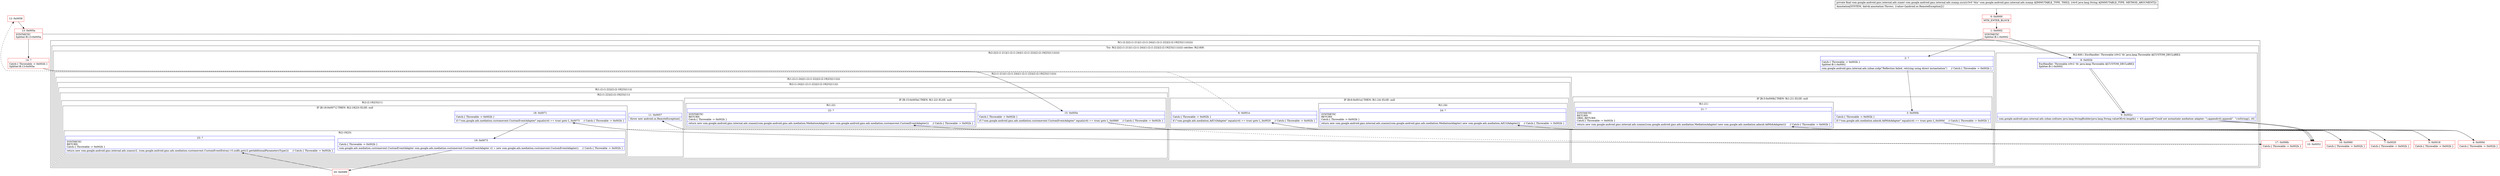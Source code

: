 digraph "CFG forcom.google.android.gms.internal.ads.zzamp.zzcx(Ljava\/lang\/String;)Lcom\/google\/android\/gms\/internal\/ads\/zzamt;" {
subgraph cluster_Region_249172900 {
label = "R(1:(2:2|(2:(1:21)|(1:(2:(1:24)|(1:(2:(1:22)|(2:(2:19|23)|11))))))))";
node [shape=record,color=blue];
subgraph cluster_TryCatchRegion_362647633 {
label = "Try: R(2:2|(2:(1:21)|(1:(2:(1:24)|(1:(2:(1:22)|(2:(2:19|23)|11))))))) catches: R(2:8|9)";
node [shape=record,color=blue];
subgraph cluster_Region_1380999469 {
label = "R(2:2|(2:(1:21)|(1:(2:(1:24)|(1:(2:(1:22)|(2:(2:19|23)|11)))))))";
node [shape=record,color=blue];
Node_2 [shape=record,label="{2\:\ ?|Catch:\{ Throwable \-\> 0x002b \}\lSplitter:B:1:0x0002\l|com.google.android.gms.internal.ads.zzbae.zzdp(\"Reflection failed, retrying using direct instantiation\")     \/\/ Catch:\{ Throwable \-\> 0x002b \}\l}"];
subgraph cluster_Region_577422122 {
label = "R(2:(1:21)|(1:(2:(1:24)|(1:(2:(1:22)|(2:(2:19|23)|11))))))";
node [shape=record,color=blue];
subgraph cluster_IfRegion_2087957488 {
label = "IF [B:3:0x000b] THEN: R(1:21) ELSE: null";
node [shape=record,color=blue];
Node_3 [shape=record,label="{3\:\ 0x000b|Catch:\{ Throwable \-\> 0x002b \}\l|if (\"com.google.ads.mediation.admob.AdMobAdapter\".equals(r4) == true) goto L_0x000d     \/\/ Catch:\{ Throwable \-\> 0x002b \}\l}"];
subgraph cluster_Region_93698871 {
label = "R(1:21)";
node [shape=record,color=blue];
Node_21 [shape=record,label="{21\:\ ?|SYNTHETIC\lRETURN\lORIG_RETURN\lCatch:\{ Throwable \-\> 0x002b \}\l|return new com.google.android.gms.internal.ads.zzanm((com.google.android.gms.ads.mediation.MediationAdapter) new com.google.ads.mediation.admob.AdMobAdapter())     \/\/ Catch:\{ Throwable \-\> 0x002b \}\l}"];
}
}
subgraph cluster_Region_1419639713 {
label = "R(1:(2:(1:24)|(1:(2:(1:22)|(2:(2:19|23)|11)))))";
node [shape=record,color=blue];
subgraph cluster_Region_546963851 {
label = "R(2:(1:24)|(1:(2:(1:22)|(2:(2:19|23)|11))))";
node [shape=record,color=blue];
subgraph cluster_IfRegion_1100466779 {
label = "IF [B:6:0x001e] THEN: R(1:24) ELSE: null";
node [shape=record,color=blue];
Node_6 [shape=record,label="{6\:\ 0x001e|Catch:\{ Throwable \-\> 0x002b \}\l|if (\"com.google.ads.mediation.AdUrlAdapter\".equals(r4) == true) goto L_0x0020     \/\/ Catch:\{ Throwable \-\> 0x002b \}\l}"];
subgraph cluster_Region_1777569117 {
label = "R(1:24)";
node [shape=record,color=blue];
Node_24 [shape=record,label="{24\:\ ?|SYNTHETIC\lRETURN\lCatch:\{ Throwable \-\> 0x002b \}\l|return new com.google.android.gms.internal.ads.zzanm((com.google.android.gms.ads.mediation.MediationAdapter) new com.google.ads.mediation.AdUrlAdapter())     \/\/ Catch:\{ Throwable \-\> 0x002b \}\l}"];
}
}
subgraph cluster_Region_1384657713 {
label = "R(1:(2:(1:22)|(2:(2:19|23)|11)))";
node [shape=record,color=blue];
subgraph cluster_Region_577697458 {
label = "R(2:(1:22)|(2:(2:19|23)|11))";
node [shape=record,color=blue];
subgraph cluster_IfRegion_1565795766 {
label = "IF [B:15:0x005e] THEN: R(1:22) ELSE: null";
node [shape=record,color=blue];
Node_15 [shape=record,label="{15\:\ 0x005e|Catch:\{ Throwable \-\> 0x002b \}\l|if (\"com.google.android.gms.ads.mediation.customevent.CustomEventAdapter\".equals(r4) == true) goto L_0x0060     \/\/ Catch:\{ Throwable \-\> 0x002b \}\l}"];
subgraph cluster_Region_674808356 {
label = "R(1:22)";
node [shape=record,color=blue];
Node_22 [shape=record,label="{22\:\ ?|SYNTHETIC\lRETURN\lCatch:\{ Throwable \-\> 0x002b \}\l|return new com.google.android.gms.internal.ads.zzanm((com.google.android.gms.ads.mediation.MediationAdapter) new com.google.android.gms.ads.mediation.customevent.CustomEventAdapter())     \/\/ Catch:\{ Throwable \-\> 0x002b \}\l}"];
}
}
subgraph cluster_Region_993684905 {
label = "R(2:(2:19|23)|11)";
node [shape=record,color=blue];
subgraph cluster_IfRegion_1857345306 {
label = "IF [B:18:0x0071] THEN: R(2:19|23) ELSE: null";
node [shape=record,color=blue];
Node_18 [shape=record,label="{18\:\ 0x0071|Catch:\{ Throwable \-\> 0x002b \}\l|if (\"com.google.ads.mediation.customevent.CustomEventAdapter\".equals(r4) == true) goto L_0x0073     \/\/ Catch:\{ Throwable \-\> 0x002b \}\l}"];
subgraph cluster_Region_824400695 {
label = "R(2:19|23)";
node [shape=record,color=blue];
Node_19 [shape=record,label="{19\:\ 0x0073|Catch:\{ Throwable \-\> 0x002b \}\l|com.google.ads.mediation.customevent.CustomEventAdapter com.google.ads.mediation.customevent.CustomEventAdapter r2 = new com.google.ads.mediation.customevent.CustomEventAdapter()     \/\/ Catch:\{ Throwable \-\> 0x002b \}\l}"];
Node_23 [shape=record,label="{23\:\ ?|SYNTHETIC\lRETURN\lCatch:\{ Throwable \-\> 0x002b \}\l|return new com.google.android.gms.internal.ads.zzanu(r2, (com.google.android.gms.ads.mediation.customevent.CustomEventExtras) r3.zzdfz.get(r2.getAdditionalParametersType()))     \/\/ Catch:\{ Throwable \-\> 0x002b \}\l}"];
}
}
Node_11 [shape=record,label="{11\:\ 0x0057|throw new android.os.RemoteException()\l}"];
}
}
}
}
}
}
}
subgraph cluster_Region_313603823 {
label = "R(2:8|9) | ExcHandler: Throwable (r0v2 'th' java.lang.Throwable A[CUSTOM_DECLARE])\l";
node [shape=record,color=blue];
Node_8 [shape=record,label="{8\:\ 0x002b|ExcHandler: Throwable (r0v2 'th' java.lang.Throwable A[CUSTOM_DECLARE])\lSplitter:B:1:0x0002\l}"];
Node_9 [shape=record,label="{9\:\ 0x002c|com.google.android.gms.internal.ads.zzbae.zzd(new java.lang.StringBuilder(java.lang.String.valueOf(r4).length() + 43).append(\"Could not instantiate mediation adapter: \").append(r4).append(\". \").toString(), r0)\l}"];
}
}
}
subgraph cluster_Region_313603823 {
label = "R(2:8|9) | ExcHandler: Throwable (r0v2 'th' java.lang.Throwable A[CUSTOM_DECLARE])\l";
node [shape=record,color=blue];
Node_8 [shape=record,label="{8\:\ 0x002b|ExcHandler: Throwable (r0v2 'th' java.lang.Throwable A[CUSTOM_DECLARE])\lSplitter:B:1:0x0002\l}"];
Node_9 [shape=record,label="{9\:\ 0x002c|com.google.android.gms.internal.ads.zzbae.zzd(new java.lang.StringBuilder(java.lang.String.valueOf(r4).length() + 43).append(\"Could not instantiate mediation adapter: \").append(r4).append(\". \").toString(), r0)\l}"];
}
Node_0 [shape=record,color=red,label="{0\:\ 0x0000|MTH_ENTER_BLOCK\l}"];
Node_1 [shape=record,color=red,label="{1\:\ 0x0002|SYNTHETIC\lSplitter:B:1:0x0002\l}"];
Node_4 [shape=record,color=red,label="{4\:\ 0x000d|Catch:\{ Throwable \-\> 0x002b \}\l}"];
Node_5 [shape=record,color=red,label="{5\:\ 0x0018|Catch:\{ Throwable \-\> 0x002b \}\l}"];
Node_7 [shape=record,color=red,label="{7\:\ 0x0020|Catch:\{ Throwable \-\> 0x002b \}\l}"];
Node_10 [shape=record,color=red,label="{10\:\ 0x0052}"];
Node_12 [shape=record,color=red,label="{12\:\ 0x0058}"];
Node_13 [shape=record,color=red,label="{13\:\ 0x005a|SYNTHETIC\lSplitter:B:13:0x005a\l}"];
Node_14 [shape=record,color=red,label="{14\:\ ?|Catch:\{ Throwable \-\> 0x002b \}\lSplitter:B:13:0x005a\l}"];
Node_16 [shape=record,color=red,label="{16\:\ 0x0060|Catch:\{ Throwable \-\> 0x002b \}\l}"];
Node_17 [shape=record,color=red,label="{17\:\ 0x006b|Catch:\{ Throwable \-\> 0x002b \}\l}"];
Node_20 [shape=record,color=red,label="{20\:\ 0x0089}"];
MethodNode[shape=record,label="{private final com.google.android.gms.internal.ads.zzamt com.google.android.gms.internal.ads.zzamp.zzcx((r3v0 'this' com.google.android.gms.internal.ads.zzamp A[IMMUTABLE_TYPE, THIS]), (r4v0 java.lang.String A[IMMUTABLE_TYPE, METHOD_ARGUMENT]))  | Annotation[SYSTEM, dalvik.annotation.Throws, \{value=[android.os.RemoteException]\}]\l}"];
MethodNode -> Node_0;
Node_2 -> Node_3;
Node_3 -> Node_4;
Node_3 -> Node_5[style=dashed];
Node_6 -> Node_7;
Node_6 -> Node_12[style=dashed];
Node_15 -> Node_16;
Node_15 -> Node_17[style=dashed];
Node_18 -> Node_10[style=dashed];
Node_18 -> Node_19;
Node_19 -> Node_20;
Node_8 -> Node_9;
Node_9 -> Node_10;
Node_8 -> Node_9;
Node_9 -> Node_10;
Node_0 -> Node_1;
Node_1 -> Node_2;
Node_1 -> Node_8;
Node_4 -> Node_21;
Node_5 -> Node_6;
Node_7 -> Node_24;
Node_10 -> Node_11;
Node_12 -> Node_13;
Node_13 -> Node_14;
Node_13 -> Node_8;
Node_14 -> Node_15;
Node_16 -> Node_22;
Node_17 -> Node_18;
Node_20 -> Node_23;
}

